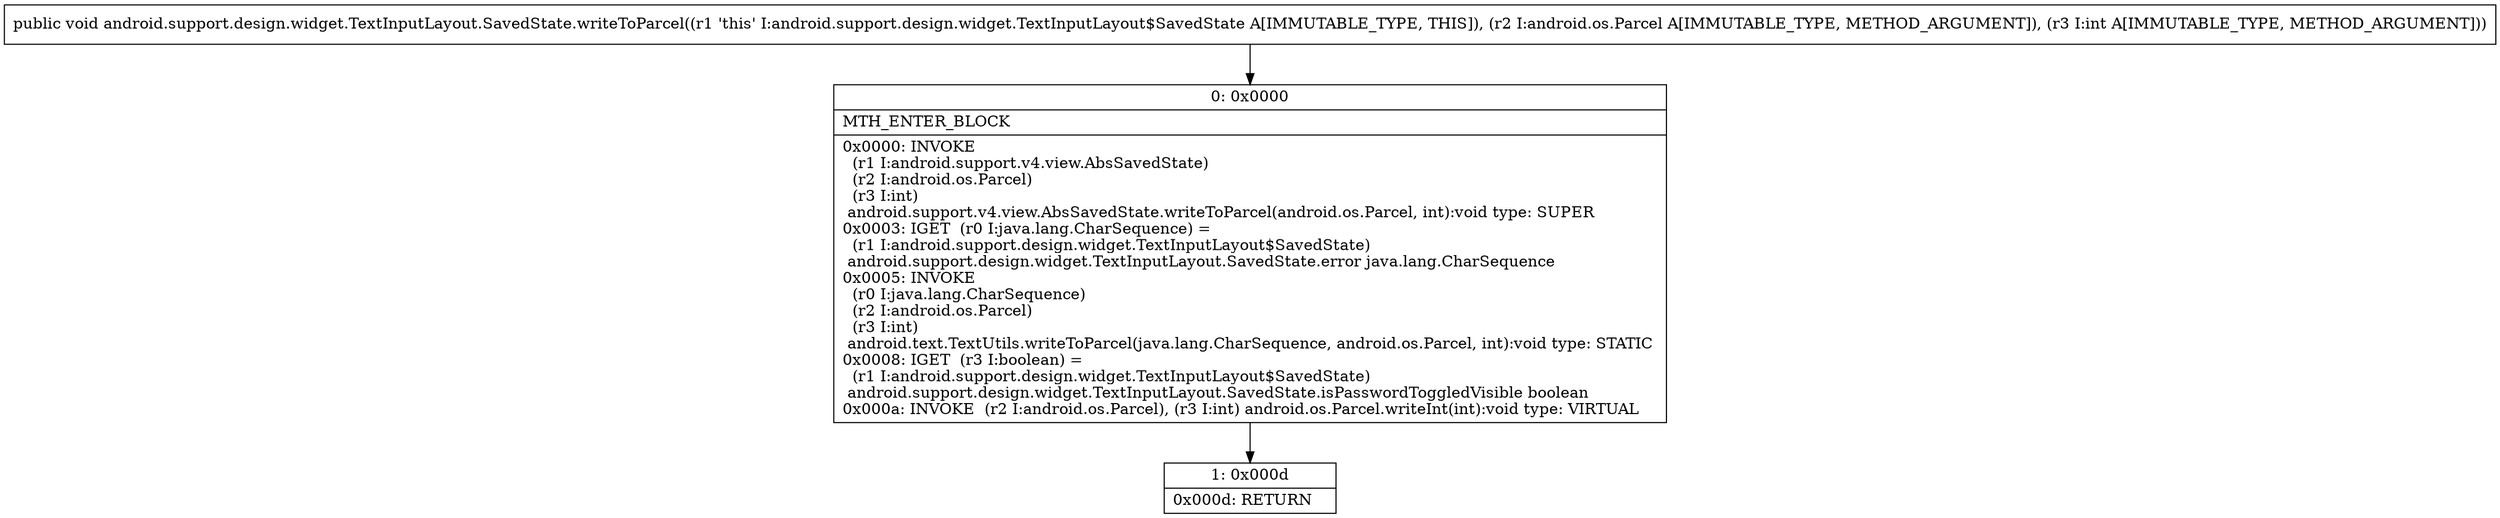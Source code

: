 digraph "CFG forandroid.support.design.widget.TextInputLayout.SavedState.writeToParcel(Landroid\/os\/Parcel;I)V" {
Node_0 [shape=record,label="{0\:\ 0x0000|MTH_ENTER_BLOCK\l|0x0000: INVOKE  \l  (r1 I:android.support.v4.view.AbsSavedState)\l  (r2 I:android.os.Parcel)\l  (r3 I:int)\l android.support.v4.view.AbsSavedState.writeToParcel(android.os.Parcel, int):void type: SUPER \l0x0003: IGET  (r0 I:java.lang.CharSequence) = \l  (r1 I:android.support.design.widget.TextInputLayout$SavedState)\l android.support.design.widget.TextInputLayout.SavedState.error java.lang.CharSequence \l0x0005: INVOKE  \l  (r0 I:java.lang.CharSequence)\l  (r2 I:android.os.Parcel)\l  (r3 I:int)\l android.text.TextUtils.writeToParcel(java.lang.CharSequence, android.os.Parcel, int):void type: STATIC \l0x0008: IGET  (r3 I:boolean) = \l  (r1 I:android.support.design.widget.TextInputLayout$SavedState)\l android.support.design.widget.TextInputLayout.SavedState.isPasswordToggledVisible boolean \l0x000a: INVOKE  (r2 I:android.os.Parcel), (r3 I:int) android.os.Parcel.writeInt(int):void type: VIRTUAL \l}"];
Node_1 [shape=record,label="{1\:\ 0x000d|0x000d: RETURN   \l}"];
MethodNode[shape=record,label="{public void android.support.design.widget.TextInputLayout.SavedState.writeToParcel((r1 'this' I:android.support.design.widget.TextInputLayout$SavedState A[IMMUTABLE_TYPE, THIS]), (r2 I:android.os.Parcel A[IMMUTABLE_TYPE, METHOD_ARGUMENT]), (r3 I:int A[IMMUTABLE_TYPE, METHOD_ARGUMENT])) }"];
MethodNode -> Node_0;
Node_0 -> Node_1;
}

